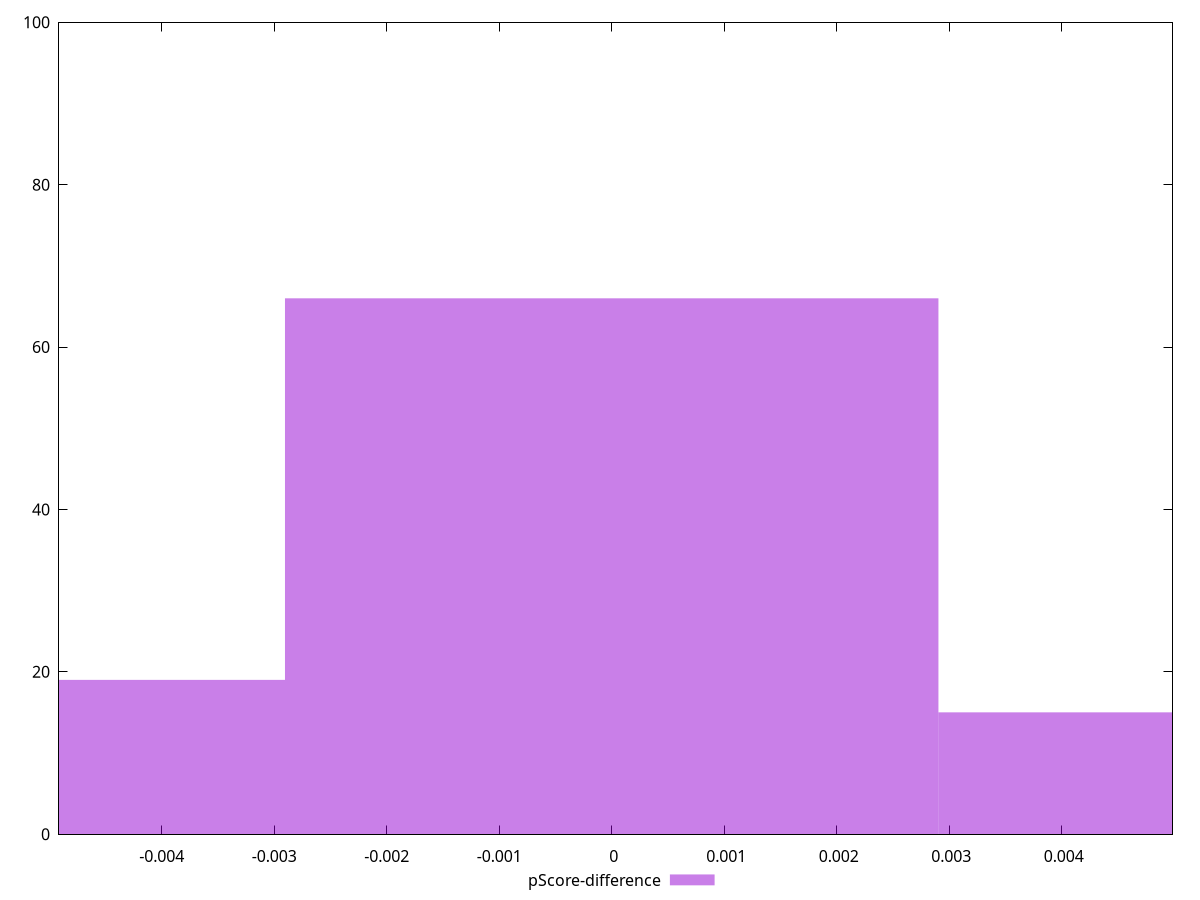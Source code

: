 reset

$pScoreDifference <<EOF
0 66
0.005808796659786739 15
-0.005808796659786739 19
EOF

set key outside below
set boxwidth 0.005808796659786739
set xrange [-0.004913247119205377:0.004985125083931341]
set yrange [0:100]
set trange [0:100]
set style fill transparent solid 0.5 noborder
set terminal svg size 640, 490 enhanced background rgb 'white'
set output "report_00015_2021-02-09T16-11-33.973Z/bootup-time/samples/pages+cached+noadtech+nomedia+nocss/pScore-difference/histogram.svg"

plot $pScoreDifference title "pScore-difference" with boxes

reset
